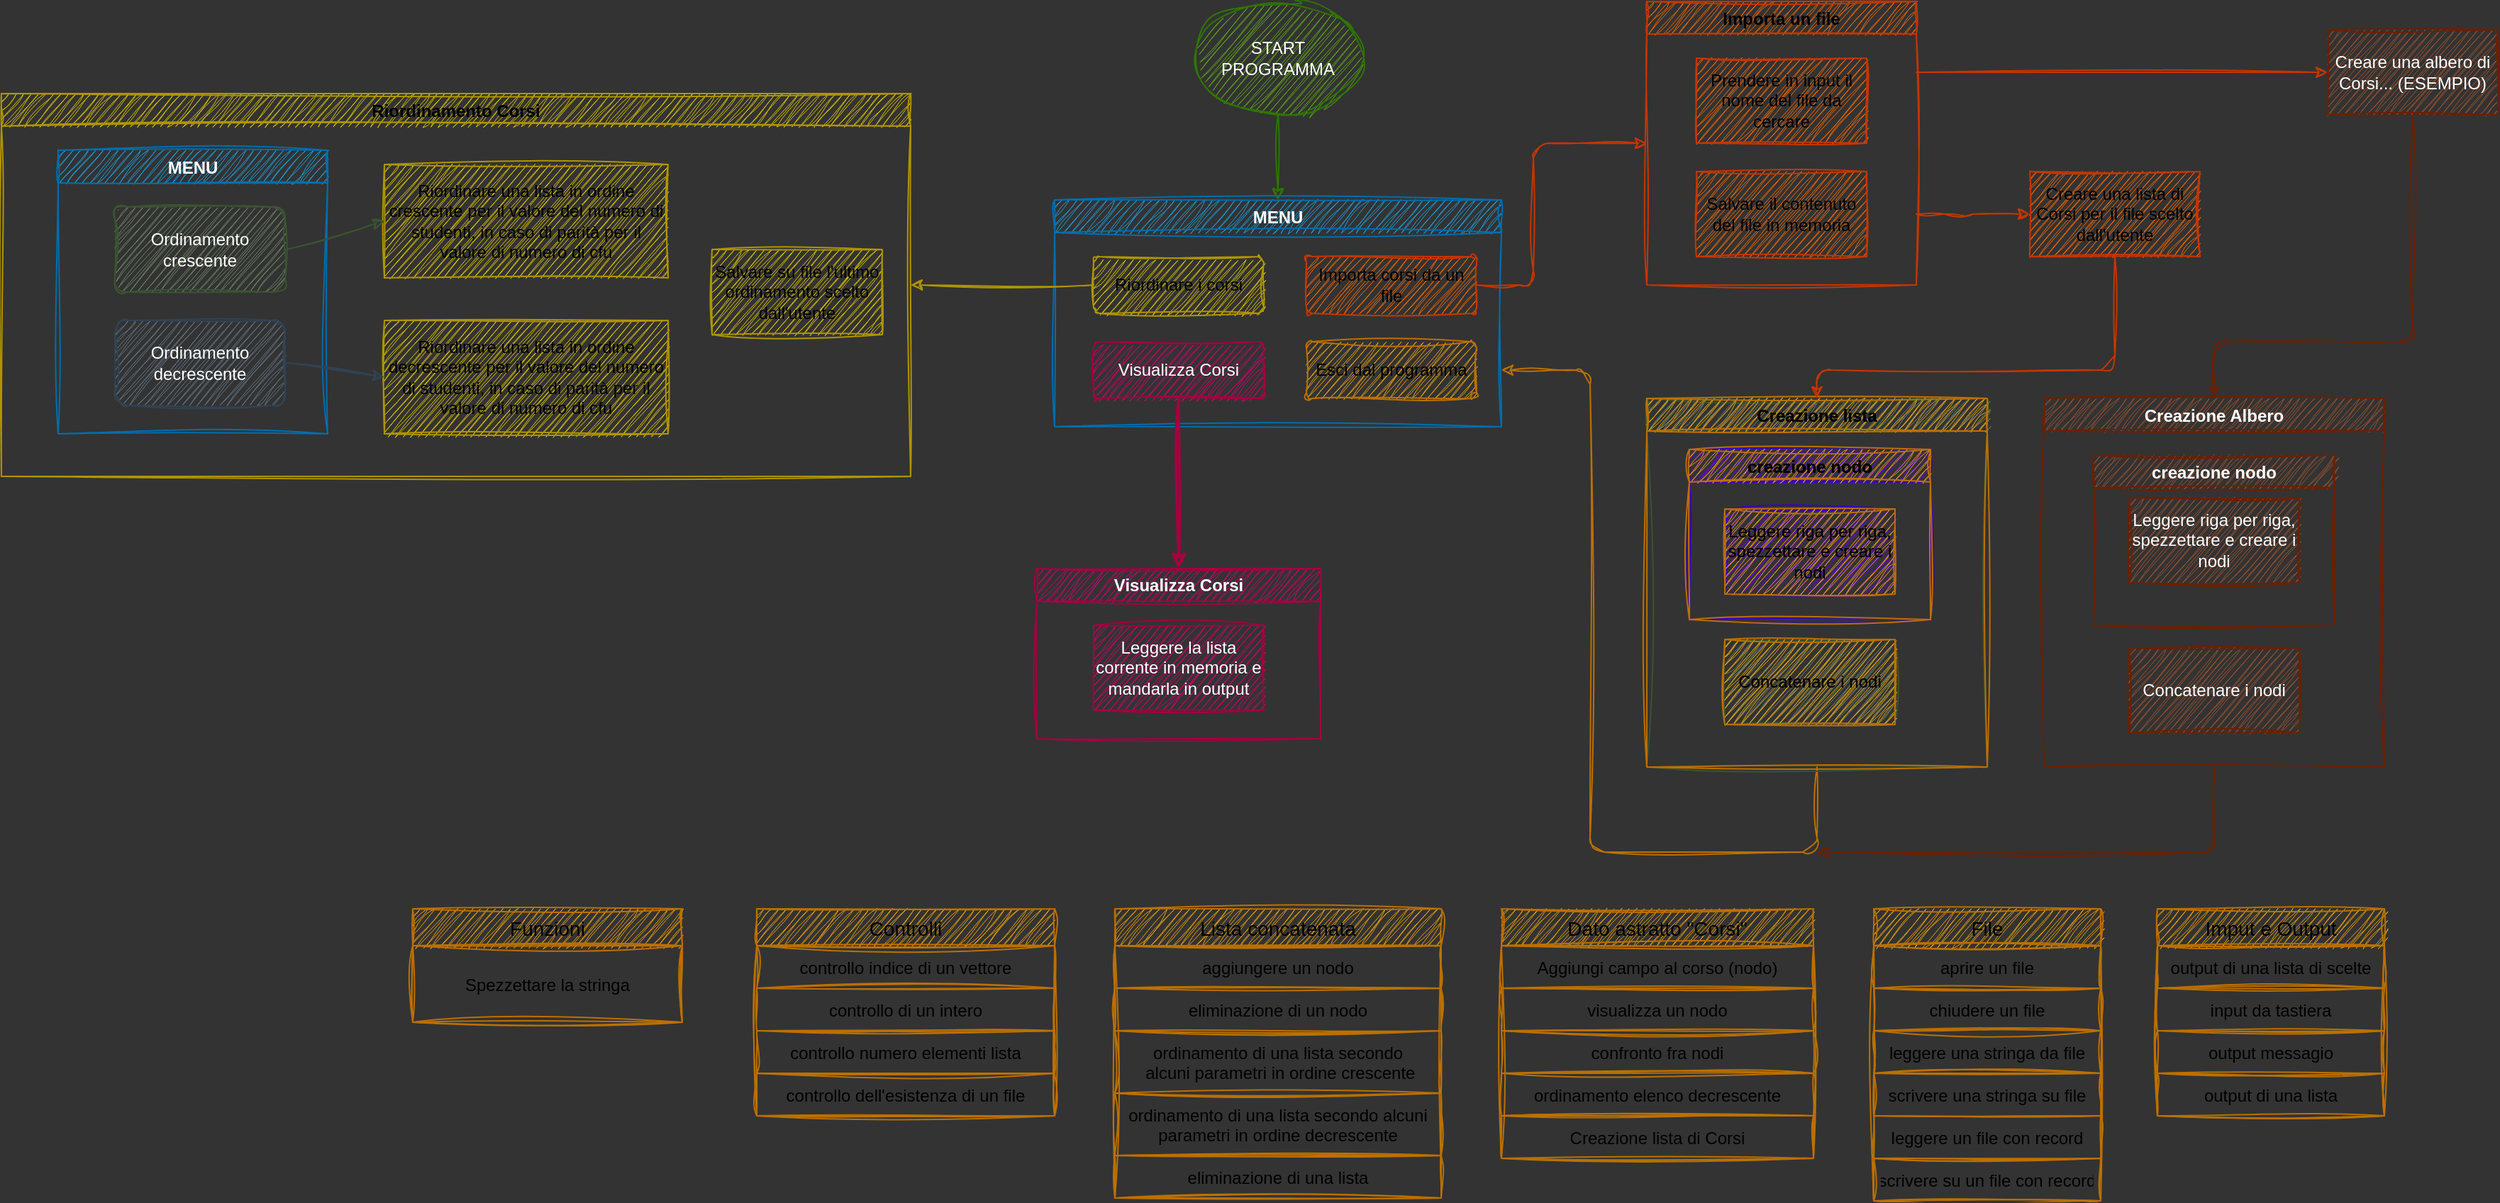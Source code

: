 <mxfile>
    <diagram id="e7Jhm-mjQKPOkvGLRWCY" name="Pagina-1">
        <mxGraphModel dx="1002" dy="568" grid="1" gridSize="10" guides="1" tooltips="1" connect="1" arrows="1" fold="1" page="1" pageScale="1" pageWidth="3300" pageHeight="4681" background="#333333" math="0" shadow="0">
            <root>
                <mxCell id="0"/>
                <mxCell id="1" parent="0"/>
                <mxCell id="176" style="edgeStyle=none;html=1;exitX=0.5;exitY=1;exitDx=0;exitDy=0;entryX=0.5;entryY=0;entryDx=0;entryDy=0;fontColor=default;fillColor=#60a917;strokeColor=#2D7600;sketch=1;curveFitting=1;jiggle=2;" parent="1" source="19" target="171" edge="1">
                    <mxGeometry relative="1" as="geometry"/>
                </mxCell>
                <mxCell id="19" value="START PROGRAMMA" style="ellipse;whiteSpace=wrap;html=1;align=center;fillColor=#60a917;fontColor=#ffffff;strokeColor=#2D7600;sketch=1;curveFitting=1;jiggle=2;" parent="1" vertex="1">
                    <mxGeometry x="1600" y="40" width="120" height="80" as="geometry"/>
                </mxCell>
                <mxCell id="226" style="edgeStyle=none;html=1;exitX=1;exitY=0.25;exitDx=0;exitDy=0;entryX=0;entryY=0.5;entryDx=0;entryDy=0;fontColor=default;fillColor=#fa6800;strokeColor=#C73500;sketch=1;curveFitting=1;jiggle=2;" parent="1" source="47" target="195" edge="1">
                    <mxGeometry relative="1" as="geometry"/>
                </mxCell>
                <mxCell id="234" style="edgeStyle=none;html=1;exitX=1;exitY=0.75;exitDx=0;exitDy=0;entryX=0;entryY=0.5;entryDx=0;entryDy=0;fontColor=default;fillColor=#fa6800;strokeColor=#C73500;sketch=1;curveFitting=1;jiggle=2;" parent="1" source="47" target="81" edge="1">
                    <mxGeometry relative="1" as="geometry">
                        <Array as="points">
                            <mxPoint x="2140" y="190"/>
                        </Array>
                    </mxGeometry>
                </mxCell>
                <mxCell id="47" value="Importa un file" style="swimlane;strokeColor=#C73500;fontColor=default;fillColor=#fa6800;sketch=1;curveFitting=1;jiggle=2;" parent="1" vertex="1">
                    <mxGeometry x="1920" y="40" width="190" height="200" as="geometry"/>
                </mxCell>
                <mxCell id="64" value="Prendere in input il nome del file da cercare" style="rounded=0;whiteSpace=wrap;html=1;strokeColor=#C73500;fillColor=#fa6800;fontColor=default;sketch=1;curveFitting=1;jiggle=2;" parent="47" vertex="1">
                    <mxGeometry x="35" y="40" width="120" height="60" as="geometry"/>
                </mxCell>
                <mxCell id="170" value="Salvare il contenuto del file in memoria" style="rounded=0;whiteSpace=wrap;html=1;strokeColor=#C73500;fillColor=#fa6800;fontColor=default;sketch=1;curveFitting=1;jiggle=2;" parent="47" vertex="1">
                    <mxGeometry x="35" y="120" width="120" height="60" as="geometry"/>
                </mxCell>
                <mxCell id="48" value="Riordinamento Corsi" style="swimlane;strokeColor=#B09500;fontColor=default;fillColor=#e3c800;sketch=1;curveFitting=1;jiggle=2;" parent="1" vertex="1">
                    <mxGeometry x="760" y="105" width="641" height="270" as="geometry"/>
                </mxCell>
                <mxCell id="130" value="MENU" style="swimlane;strokeColor=#006EAF;fillColor=#1ba1e2;fontColor=#ffffff;sketch=1;curveFitting=1;jiggle=2;" parent="48" vertex="1">
                    <mxGeometry x="40" y="40" width="190" height="200" as="geometry"/>
                </mxCell>
                <mxCell id="135" value="Ordinamento crescente" style="rounded=1;whiteSpace=wrap;html=1;strokeColor=#3A5431;fontColor=#ffffff;fillColor=#6d8764;sketch=1;curveFitting=1;jiggle=2;" parent="130" vertex="1">
                    <mxGeometry x="40" y="40" width="120" height="60" as="geometry"/>
                </mxCell>
                <mxCell id="136" value="Ordinamento decrescente" style="rounded=1;whiteSpace=wrap;html=1;strokeColor=#314354;fontColor=#ffffff;fillColor=#647687;sketch=1;curveFitting=1;jiggle=2;" parent="130" vertex="1">
                    <mxGeometry x="40" y="120" width="120" height="60" as="geometry"/>
                </mxCell>
                <mxCell id="142" value="Riordinare una lista in ordine decrescente per il valore del numero di studenti, in caso di parità per il valore di numero di cfu" style="rounded=0;whiteSpace=wrap;html=1;strokeColor=#B09500;fontColor=default;fillColor=#e3c800;sketch=1;curveFitting=1;jiggle=2;" parent="48" vertex="1">
                    <mxGeometry x="270" y="160" width="200" height="80" as="geometry"/>
                </mxCell>
                <mxCell id="143" style="edgeStyle=none;rounded=1;html=1;exitX=1;exitY=0.5;exitDx=0;exitDy=0;entryX=0;entryY=0.5;entryDx=0;entryDy=0;fontColor=default;fillColor=#647687;strokeColor=#314354;sketch=1;curveFitting=1;jiggle=2;" parent="48" source="136" target="142" edge="1">
                    <mxGeometry relative="1" as="geometry"/>
                </mxCell>
                <mxCell id="146" value="Salvare su file l'ultimo ordinamento scelto dall'utente" style="rounded=0;whiteSpace=wrap;html=1;strokeColor=#B09500;fontColor=default;fillColor=#e3c800;sketch=1;curveFitting=1;jiggle=2;" parent="48" vertex="1">
                    <mxGeometry x="501" y="110" width="120" height="60" as="geometry"/>
                </mxCell>
                <mxCell id="138" value="Riordinare una lista in ordine crescente per il valore del numero di studenti, in caso di parità per il valore di numero di cfu" style="rounded=0;whiteSpace=wrap;html=1;strokeColor=#B09500;fontColor=default;fillColor=#e3c800;sketch=1;curveFitting=1;jiggle=2;" parent="48" vertex="1">
                    <mxGeometry x="270" y="50" width="200" height="80" as="geometry"/>
                </mxCell>
                <mxCell id="139" style="edgeStyle=none;rounded=1;html=1;exitX=1;exitY=0.5;exitDx=0;exitDy=0;entryX=0;entryY=0.5;entryDx=0;entryDy=0;fontColor=default;fillColor=#6d8764;strokeColor=#3A5431;sketch=1;curveFitting=1;jiggle=2;" parent="48" source="135" target="138" edge="1">
                    <mxGeometry relative="1" as="geometry"/>
                </mxCell>
                <mxCell id="90" value="Imput e Output" style="swimlane;fontStyle=0;childLayout=stackLayout;horizontal=1;startSize=26;horizontalStack=0;resizeParent=1;resizeParentMax=0;resizeLast=0;collapsible=1;marginBottom=0;align=center;fontSize=14;strokeColor=#BD7000;fontColor=default;fillColor=#f0a30a;verticalAlign=middle;sketch=1;curveFitting=1;jiggle=2;" parent="1" vertex="1">
                    <mxGeometry x="2280" y="680" width="160" height="146" as="geometry"/>
                </mxCell>
                <mxCell id="92" value="output di una lista di scelte" style="text;strokeColor=#BD7000;fillColor=none;spacingLeft=4;spacingRight=4;overflow=hidden;rotatable=0;points=[[0,0.5],[1,0.5]];portConstraint=eastwest;fontSize=12;fontColor=default;align=center;verticalAlign=middle;sketch=1;curveFitting=1;jiggle=2;" parent="90" vertex="1">
                    <mxGeometry y="26" width="160" height="30" as="geometry"/>
                </mxCell>
                <mxCell id="91" value="input da tastiera" style="text;strokeColor=#BD7000;fillColor=none;spacingLeft=4;spacingRight=4;overflow=hidden;rotatable=0;points=[[0,0.5],[1,0.5]];portConstraint=eastwest;fontSize=12;fontColor=default;align=center;verticalAlign=middle;sketch=1;curveFitting=1;jiggle=2;" parent="90" vertex="1">
                    <mxGeometry y="56" width="160" height="30" as="geometry"/>
                </mxCell>
                <mxCell id="244" value="output messagio" style="text;strokeColor=#BD7000;fillColor=none;spacingLeft=4;spacingRight=4;overflow=hidden;rotatable=0;points=[[0,0.5],[1,0.5]];portConstraint=eastwest;fontSize=12;fontColor=default;align=center;verticalAlign=middle;sketch=1;curveFitting=1;jiggle=2;" vertex="1" parent="90">
                    <mxGeometry y="86" width="160" height="30" as="geometry"/>
                </mxCell>
                <mxCell id="93" value="output di una lista" style="text;strokeColor=#BD7000;fillColor=none;spacingLeft=4;spacingRight=4;overflow=hidden;rotatable=0;points=[[0,0.5],[1,0.5]];portConstraint=eastwest;fontSize=12;fontColor=default;align=center;verticalAlign=middle;sketch=1;curveFitting=1;jiggle=2;" parent="90" vertex="1">
                    <mxGeometry y="116" width="160" height="30" as="geometry"/>
                </mxCell>
                <mxCell id="103" value="File" style="swimlane;fontStyle=0;childLayout=stackLayout;horizontal=1;startSize=26;horizontalStack=0;resizeParent=1;resizeParentMax=0;resizeLast=0;collapsible=1;marginBottom=0;align=center;fontSize=14;strokeColor=#BD7000;fontColor=default;fillColor=#f0a30a;verticalAlign=middle;sketch=1;curveFitting=1;jiggle=2;" parent="1" vertex="1">
                    <mxGeometry x="2080" y="680" width="160" height="206" as="geometry"/>
                </mxCell>
                <mxCell id="153" value="aprire un file" style="text;strokeColor=#BD7000;fillColor=none;spacingLeft=4;spacingRight=4;overflow=hidden;rotatable=0;points=[[0,0.5],[1,0.5]];portConstraint=eastwest;fontSize=12;fontColor=default;align=center;verticalAlign=middle;sketch=1;curveFitting=1;jiggle=2;" parent="103" vertex="1">
                    <mxGeometry y="26" width="160" height="30" as="geometry"/>
                </mxCell>
                <mxCell id="154" value="chiudere un file" style="text;strokeColor=#BD7000;fillColor=none;spacingLeft=4;spacingRight=4;overflow=hidden;rotatable=0;points=[[0,0.5],[1,0.5]];portConstraint=eastwest;fontSize=12;fontColor=default;align=center;verticalAlign=middle;sketch=1;curveFitting=1;jiggle=2;" parent="103" vertex="1">
                    <mxGeometry y="56" width="160" height="30" as="geometry"/>
                </mxCell>
                <mxCell id="104" value="leggere una stringa da file" style="text;strokeColor=#BD7000;fillColor=none;spacingLeft=4;spacingRight=4;overflow=hidden;rotatable=0;points=[[0,0.5],[1,0.5]];portConstraint=eastwest;fontSize=12;fontColor=default;align=center;verticalAlign=middle;sketch=1;curveFitting=1;jiggle=2;" parent="103" vertex="1">
                    <mxGeometry y="86" width="160" height="30" as="geometry"/>
                </mxCell>
                <mxCell id="105" value="scrivere una stringa su file" style="text;strokeColor=#BD7000;fillColor=none;spacingLeft=4;spacingRight=4;overflow=hidden;rotatable=0;points=[[0,0.5],[1,0.5]];portConstraint=eastwest;fontSize=12;fontColor=default;align=center;verticalAlign=middle;sketch=1;curveFitting=1;jiggle=2;" parent="103" vertex="1">
                    <mxGeometry y="116" width="160" height="30" as="geometry"/>
                </mxCell>
                <mxCell id="106" value="leggere un file con record" style="text;strokeColor=#BD7000;fillColor=none;spacingLeft=4;spacingRight=4;overflow=hidden;rotatable=0;points=[[0,0.5],[1,0.5]];portConstraint=eastwest;fontSize=12;fontColor=default;align=center;verticalAlign=middle;sketch=1;curveFitting=1;jiggle=2;" parent="103" vertex="1">
                    <mxGeometry y="146" width="160" height="30" as="geometry"/>
                </mxCell>
                <mxCell id="110" value="scrivere su un file con record" style="text;strokeColor=#BD7000;fillColor=none;spacingLeft=4;spacingRight=4;overflow=hidden;rotatable=0;points=[[0,0.5],[1,0.5]];portConstraint=eastwest;fontSize=12;fontColor=default;align=center;verticalAlign=middle;sketch=1;curveFitting=1;jiggle=2;" parent="103" vertex="1">
                    <mxGeometry y="176" width="160" height="30" as="geometry"/>
                </mxCell>
                <mxCell id="111" value="Dato astratto &quot;Corsi&quot;" style="swimlane;fontStyle=0;childLayout=stackLayout;horizontal=1;startSize=26;horizontalStack=0;resizeParent=1;resizeParentMax=0;resizeLast=0;collapsible=1;marginBottom=0;align=center;fontSize=14;strokeColor=#BD7000;fontColor=default;fillColor=#f0a30a;verticalAlign=middle;sketch=1;curveFitting=1;jiggle=2;" parent="1" vertex="1">
                    <mxGeometry x="1817.5" y="680" width="220" height="176" as="geometry"/>
                </mxCell>
                <mxCell id="112" value="Aggiungi campo al corso (nodo)" style="text;strokeColor=#BD7000;fillColor=none;spacingLeft=4;spacingRight=4;overflow=hidden;rotatable=0;points=[[0,0.5],[1,0.5]];portConstraint=eastwest;fontSize=12;fontColor=default;align=center;verticalAlign=middle;sketch=1;curveFitting=1;jiggle=2;" parent="111" vertex="1">
                    <mxGeometry y="26" width="220" height="30" as="geometry"/>
                </mxCell>
                <mxCell id="113" value="visualizza un nodo" style="text;strokeColor=#BD7000;fillColor=none;spacingLeft=4;spacingRight=4;overflow=hidden;rotatable=0;points=[[0,0.5],[1,0.5]];portConstraint=eastwest;fontSize=12;fontColor=default;align=center;verticalAlign=middle;sketch=1;curveFitting=1;jiggle=2;" parent="111" vertex="1">
                    <mxGeometry y="56" width="220" height="30" as="geometry"/>
                </mxCell>
                <mxCell id="140" value="confronto fra nodi" style="text;strokeColor=#BD7000;fillColor=none;spacingLeft=4;spacingRight=4;overflow=hidden;rotatable=0;points=[[0,0.5],[1,0.5]];portConstraint=eastwest;fontSize=12;fontColor=default;align=center;verticalAlign=middle;sketch=1;curveFitting=1;jiggle=2;" parent="111" vertex="1">
                    <mxGeometry y="86" width="220" height="30" as="geometry"/>
                </mxCell>
                <mxCell id="141" value="ordinamento elenco decrescente" style="text;strokeColor=#BD7000;fillColor=none;spacingLeft=4;spacingRight=4;overflow=hidden;rotatable=0;points=[[0,0.5],[1,0.5]];portConstraint=eastwest;fontSize=12;fontColor=default;align=center;verticalAlign=middle;sketch=1;curveFitting=1;jiggle=2;" parent="111" vertex="1">
                    <mxGeometry y="116" width="220" height="30" as="geometry"/>
                </mxCell>
                <mxCell id="208" value="Creazione lista di Corsi" style="text;strokeColor=#BD7000;fillColor=none;spacingLeft=4;spacingRight=4;overflow=hidden;rotatable=0;points=[[0,0.5],[1,0.5]];portConstraint=eastwest;fontSize=12;fontColor=default;align=center;verticalAlign=middle;sketch=1;curveFitting=1;jiggle=2;" parent="111" vertex="1">
                    <mxGeometry y="146" width="220" height="30" as="geometry"/>
                </mxCell>
                <mxCell id="115" value="Lista concatenata" style="swimlane;fontStyle=0;childLayout=stackLayout;horizontal=1;startSize=26;horizontalStack=0;resizeParent=1;resizeParentMax=0;resizeLast=0;collapsible=1;marginBottom=0;align=center;fontSize=14;strokeColor=#BD7000;fontColor=default;fillColor=#f0a30a;verticalAlign=middle;sketch=1;curveFitting=1;jiggle=2;" parent="1" vertex="1">
                    <mxGeometry x="1545" y="680" width="230" height="204" as="geometry"/>
                </mxCell>
                <mxCell id="116" value="aggiungere un nodo" style="text;strokeColor=#BD7000;fillColor=none;spacingLeft=4;spacingRight=4;overflow=hidden;rotatable=0;points=[[0,0.5],[1,0.5]];portConstraint=eastwest;fontSize=12;fontColor=default;align=center;verticalAlign=middle;sketch=1;curveFitting=1;jiggle=2;" parent="115" vertex="1">
                    <mxGeometry y="26" width="230" height="30" as="geometry"/>
                </mxCell>
                <mxCell id="117" value="eliminazione di un nodo" style="text;strokeColor=#BD7000;fillColor=none;spacingLeft=4;spacingRight=4;overflow=hidden;rotatable=0;points=[[0,0.5],[1,0.5]];portConstraint=eastwest;fontSize=12;fontColor=default;align=center;verticalAlign=middle;sketch=1;curveFitting=1;jiggle=2;" parent="115" vertex="1">
                    <mxGeometry y="56" width="230" height="30" as="geometry"/>
                </mxCell>
                <mxCell id="118" value="ordinamento di una lista secondo&#10; alcuni parametri in ordine crescente" style="text;strokeColor=#BD7000;fillColor=none;spacingLeft=4;spacingRight=4;overflow=hidden;rotatable=0;points=[[0,0.5],[1,0.5]];portConstraint=eastwest;fontSize=12;fontColor=default;align=center;verticalAlign=middle;sketch=1;curveFitting=1;jiggle=2;" parent="115" vertex="1">
                    <mxGeometry y="86" width="230" height="44" as="geometry"/>
                </mxCell>
                <mxCell id="148" value="ordinamento di una lista secondo alcuni&#10;parametri in ordine decrescente" style="text;strokeColor=#BD7000;fillColor=none;spacingLeft=4;spacingRight=4;overflow=hidden;rotatable=0;points=[[0,0.5],[1,0.5]];portConstraint=eastwest;fontSize=12;fontColor=default;align=center;verticalAlign=middle;sketch=1;curveFitting=1;jiggle=2;" parent="115" vertex="1">
                    <mxGeometry y="130" width="230" height="44" as="geometry"/>
                </mxCell>
                <mxCell id="119" value="eliminazione di una lista" style="text;strokeColor=#BD7000;fillColor=none;spacingLeft=4;spacingRight=4;overflow=hidden;rotatable=0;points=[[0,0.5],[1,0.5]];portConstraint=eastwest;fontSize=12;fontColor=default;align=center;verticalAlign=middle;sketch=1;curveFitting=1;jiggle=2;" parent="115" vertex="1">
                    <mxGeometry y="174" width="230" height="30" as="geometry"/>
                </mxCell>
                <mxCell id="120" value="Controlli" style="swimlane;fontStyle=0;childLayout=stackLayout;horizontal=1;startSize=26;horizontalStack=0;resizeParent=1;resizeParentMax=0;resizeLast=0;collapsible=1;marginBottom=0;align=center;fontSize=14;strokeColor=#BD7000;fontColor=default;fillColor=#f0a30a;verticalAlign=middle;sketch=1;curveFitting=1;jiggle=2;" parent="1" vertex="1">
                    <mxGeometry x="1292.5" y="680" width="210" height="146" as="geometry"/>
                </mxCell>
                <mxCell id="122" value="controllo indice di un vettore" style="text;strokeColor=#BD7000;fillColor=none;spacingLeft=4;spacingRight=4;overflow=hidden;rotatable=0;points=[[0,0.5],[1,0.5]];portConstraint=eastwest;fontSize=12;fontColor=default;align=center;verticalAlign=middle;sketch=1;curveFitting=1;jiggle=2;" parent="120" vertex="1">
                    <mxGeometry y="26" width="210" height="30" as="geometry"/>
                </mxCell>
                <mxCell id="123" value="controllo di un intero" style="text;strokeColor=#BD7000;fillColor=none;spacingLeft=4;spacingRight=4;overflow=hidden;rotatable=0;points=[[0,0.5],[1,0.5]];portConstraint=eastwest;fontSize=12;fontColor=default;align=center;verticalAlign=middle;sketch=1;curveFitting=1;jiggle=2;" parent="120" vertex="1">
                    <mxGeometry y="56" width="210" height="30" as="geometry"/>
                </mxCell>
                <mxCell id="124" value="controllo numero elementi lista" style="text;strokeColor=#BD7000;fillColor=none;spacingLeft=4;spacingRight=4;overflow=hidden;rotatable=0;points=[[0,0.5],[1,0.5]];portConstraint=eastwest;fontSize=12;fontColor=default;align=center;verticalAlign=middle;sketch=1;curveFitting=1;jiggle=2;" parent="120" vertex="1">
                    <mxGeometry y="86" width="210" height="30" as="geometry"/>
                </mxCell>
                <mxCell id="121" value="controllo dell'esistenza di un file" style="text;strokeColor=#BD7000;fillColor=none;spacingLeft=4;spacingRight=4;overflow=hidden;rotatable=0;points=[[0,0.5],[1,0.5]];portConstraint=eastwest;fontSize=12;fontColor=default;align=center;verticalAlign=middle;sketch=1;curveFitting=1;jiggle=2;" parent="120" vertex="1">
                    <mxGeometry y="116" width="210" height="30" as="geometry"/>
                </mxCell>
                <mxCell id="125" value="Funzioni" style="swimlane;fontStyle=0;childLayout=stackLayout;horizontal=1;startSize=26;horizontalStack=0;resizeParent=1;resizeParentMax=0;resizeLast=0;collapsible=1;marginBottom=0;align=center;fontSize=14;strokeColor=#BD7000;fontColor=default;fillColor=#f0a30a;verticalAlign=middle;sketch=1;curveFitting=1;jiggle=2;" parent="1" vertex="1">
                    <mxGeometry x="1050" y="680" width="190" height="80" as="geometry"/>
                </mxCell>
                <mxCell id="126" value="Spezzettare la stringa" style="text;strokeColor=#BD7000;fillColor=none;spacingLeft=4;spacingRight=4;overflow=hidden;rotatable=0;points=[[0,0.5],[1,0.5]];portConstraint=eastwest;fontSize=12;fontColor=default;align=center;verticalAlign=middle;sketch=1;curveFitting=1;jiggle=2;" parent="125" vertex="1">
                    <mxGeometry y="26" width="190" height="54" as="geometry"/>
                </mxCell>
                <mxCell id="232" style="edgeStyle=none;html=1;exitX=0.5;exitY=1;exitDx=0;exitDy=0;entryX=1;entryY=0.75;entryDx=0;entryDy=0;fontColor=default;fillColor=#f0a30a;strokeColor=#BD7000;sketch=1;curveFitting=1;jiggle=2;" parent="1" source="163" target="171" edge="1">
                    <mxGeometry relative="1" as="geometry">
                        <Array as="points">
                            <mxPoint x="2040" y="640"/>
                            <mxPoint x="1880" y="640"/>
                            <mxPoint x="1880" y="300"/>
                        </Array>
                    </mxGeometry>
                </mxCell>
                <mxCell id="163" value="Creazione lista" style="swimlane;strokeColor=#3A5431;fontColor=default;fillColor=#6d8764;sketch=1;curveFitting=1;jiggle=2;" parent="1" vertex="1">
                    <mxGeometry x="1920" y="320" width="240" height="260" as="geometry"/>
                </mxCell>
                <mxCell id="164" value="Concatenare i nodi" style="rounded=0;whiteSpace=wrap;html=1;strokeColor=#3A5431;fillColor=#6d8764;fontColor=default;sketch=1;curveFitting=1;jiggle=2;" parent="163" vertex="1">
                    <mxGeometry x="55" y="170" width="120" height="60" as="geometry"/>
                </mxCell>
                <mxCell id="158" value="creazione nodo" style="swimlane;strokeColor=#3700CC;fontColor=default;fillColor=#6a00ff;startSize=23;sketch=1;curveFitting=1;jiggle=2;" parent="163" vertex="1">
                    <mxGeometry x="30" y="36" width="170" height="120" as="geometry"/>
                </mxCell>
                <mxCell id="80" value="Leggere riga per riga, spezzettare e creare i nodi" style="rounded=0;whiteSpace=wrap;html=1;strokeColor=#3700CC;fillColor=#6a00ff;fontColor=default;sketch=1;curveFitting=1;jiggle=2;" parent="158" vertex="1">
                    <mxGeometry x="25" y="42" width="120" height="60" as="geometry"/>
                </mxCell>
                <mxCell id="237" value="Creazione lista" style="swimlane;strokeColor=#BD7000;fontColor=default;fillColor=#f0a30a;sketch=1;curveFitting=1;jiggle=2;" parent="163" vertex="1">
                    <mxGeometry width="240" height="260" as="geometry"/>
                </mxCell>
                <mxCell id="238" value="Concatenare i nodi" style="rounded=0;whiteSpace=wrap;html=1;strokeColor=#BD7000;fillColor=#f0a30a;fontColor=default;sketch=1;curveFitting=1;jiggle=2;" parent="237" vertex="1">
                    <mxGeometry x="55" y="170" width="120" height="60" as="geometry"/>
                </mxCell>
                <mxCell id="239" value="creazione nodo" style="swimlane;strokeColor=#BD7000;fontColor=default;fillColor=#f0a30a;startSize=23;sketch=1;curveFitting=1;jiggle=2;" parent="237" vertex="1">
                    <mxGeometry x="30" y="36" width="170" height="120" as="geometry"/>
                </mxCell>
                <mxCell id="240" value="Leggere riga per riga, spezzettare e creare i nodi" style="rounded=0;whiteSpace=wrap;html=1;strokeColor=#BD7000;fillColor=#f0a30a;fontColor=default;sketch=1;curveFitting=1;jiggle=2;" parent="239" vertex="1">
                    <mxGeometry x="25" y="42" width="120" height="60" as="geometry"/>
                </mxCell>
                <mxCell id="236" style="edgeStyle=none;html=1;exitX=0.5;exitY=1;exitDx=0;exitDy=0;entryX=0.5;entryY=0;entryDx=0;entryDy=0;fontColor=default;fillColor=#fa6800;strokeColor=#C73500;sketch=1;curveFitting=1;jiggle=2;" parent="1" source="81" target="163" edge="1">
                    <mxGeometry relative="1" as="geometry">
                        <Array as="points">
                            <mxPoint x="2250" y="300"/>
                            <mxPoint x="2040" y="300"/>
                        </Array>
                    </mxGeometry>
                </mxCell>
                <mxCell id="81" value="Creare una lista di Corsi per il file scelto dall'utente" style="rounded=0;whiteSpace=wrap;html=1;strokeColor=#C73500;fillColor=#fa6800;fontColor=default;sketch=1;curveFitting=1;jiggle=2;" parent="1" vertex="1">
                    <mxGeometry x="2190" y="160" width="120" height="60" as="geometry"/>
                </mxCell>
                <mxCell id="171" value="MENU" style="swimlane;strokeColor=#006EAF;fillColor=#1ba1e2;fontColor=#ffffff;sketch=1;curveFitting=1;jiggle=2;" parent="1" vertex="1">
                    <mxGeometry x="1502.5" y="180" width="315" height="160" as="geometry"/>
                </mxCell>
                <mxCell id="172" value="Importa corsi da un file" style="rounded=1;arcSize=10;whiteSpace=wrap;html=1;align=center;strokeColor=#C73500;fillColor=#fa6800;fontColor=default;sketch=1;curveFitting=1;jiggle=2;" parent="171" vertex="1">
                    <mxGeometry x="177.5" y="40" width="120" height="40" as="geometry"/>
                </mxCell>
                <mxCell id="212" value="Riordinare i corsi" style="rounded=1;arcSize=10;whiteSpace=wrap;html=1;align=center;strokeColor=#B09500;fillColor=#e3c800;fontColor=default;sketch=1;curveFitting=1;jiggle=2;" parent="171" vertex="1">
                    <mxGeometry x="27.5" y="40" width="120" height="40" as="geometry"/>
                </mxCell>
                <mxCell id="213" value="Visualizza Corsi" style="rounded=1;arcSize=10;whiteSpace=wrap;html=1;align=center;strokeColor=#A50040;fillColor=#d80073;fontColor=#ffffff;sketch=1;curveFitting=1;jiggle=2;" parent="171" vertex="1">
                    <mxGeometry x="27.5" y="100" width="120" height="40" as="geometry"/>
                </mxCell>
                <mxCell id="209" value="Esci dal programma" style="rounded=1;arcSize=10;whiteSpace=wrap;html=1;align=center;strokeColor=#BD7000;fillColor=#f0a30a;fontColor=default;sketch=1;curveFitting=1;jiggle=2;" parent="171" vertex="1">
                    <mxGeometry x="177.5" y="100" width="120" height="40" as="geometry"/>
                </mxCell>
                <mxCell id="215" style="edgeStyle=none;html=1;exitX=0.5;exitY=1;exitDx=0;exitDy=0;entryX=0.5;entryY=0;entryDx=0;entryDy=0;fillColor=#a0522d;strokeColor=#6D1F00;sketch=1;curveFitting=1;jiggle=2;" parent="1" source="195" target="197" edge="1">
                    <mxGeometry relative="1" as="geometry">
                        <Array as="points">
                            <mxPoint x="2460" y="280"/>
                            <mxPoint x="2320" y="280"/>
                        </Array>
                    </mxGeometry>
                </mxCell>
                <mxCell id="195" value="Creare una albero di Corsi... (ESEMPIO)" style="rounded=0;whiteSpace=wrap;html=1;strokeColor=#6D1F00;fillColor=#a0522d;fontColor=#ffffff;sketch=1;curveFitting=1;jiggle=2;" parent="1" vertex="1">
                    <mxGeometry x="2400" y="60" width="120" height="60" as="geometry"/>
                </mxCell>
                <mxCell id="235" style="edgeStyle=none;html=1;exitX=0.5;exitY=1;exitDx=0;exitDy=0;fillColor=#a0522d;strokeColor=#6D1F00;sketch=1;curveFitting=1;jiggle=2;" parent="1" source="197" edge="1">
                    <mxGeometry relative="1" as="geometry">
                        <mxPoint x="2040" y="640" as="targetPoint"/>
                        <Array as="points">
                            <mxPoint x="2320" y="640"/>
                        </Array>
                    </mxGeometry>
                </mxCell>
                <mxCell id="197" value="Creazione Albero" style="swimlane;strokeColor=#6D1F00;fontColor=#ffffff;fillColor=#a0522d;glass=0;rounded=0;shadow=0;sketch=1;curveFitting=1;jiggle=2;" parent="1" vertex="1">
                    <mxGeometry x="2200" y="320" width="240" height="260" as="geometry"/>
                </mxCell>
                <mxCell id="203" value="creazione nodo" style="swimlane;strokeColor=#6D1F00;fontColor=#ffffff;fillColor=#a0522d;startSize=23;sketch=1;curveFitting=1;jiggle=2;" parent="197" vertex="1">
                    <mxGeometry x="35" y="40" width="170" height="120" as="geometry"/>
                </mxCell>
                <mxCell id="204" value="Leggere riga per riga, spezzettare e creare i nodi" style="rounded=0;whiteSpace=wrap;html=1;strokeColor=#6D1F00;fillColor=#a0522d;fontColor=#ffffff;sketch=1;curveFitting=1;jiggle=2;" parent="203" vertex="1">
                    <mxGeometry x="25" y="30" width="120" height="60" as="geometry"/>
                </mxCell>
                <mxCell id="205" value="Concatenare i nodi" style="rounded=0;whiteSpace=wrap;html=1;strokeColor=#6D1F00;fillColor=#a0522d;fontColor=#ffffff;sketch=1;curveFitting=1;jiggle=2;" parent="197" vertex="1">
                    <mxGeometry x="60" y="176" width="120" height="60" as="geometry"/>
                </mxCell>
                <mxCell id="229" style="edgeStyle=none;html=1;exitX=1;exitY=0.5;exitDx=0;exitDy=0;entryX=0;entryY=0.5;entryDx=0;entryDy=0;fillColor=#fa6800;strokeColor=#C73500;sketch=1;curveFitting=1;jiggle=2;" parent="1" source="172" target="47" edge="1">
                    <mxGeometry relative="1" as="geometry">
                        <Array as="points">
                            <mxPoint x="1840" y="240"/>
                            <mxPoint x="1840" y="140"/>
                        </Array>
                    </mxGeometry>
                </mxCell>
                <mxCell id="231" style="edgeStyle=none;html=1;exitX=0.5;exitY=1;exitDx=0;exitDy=0;fillColor=#d80073;strokeColor=#A50040;strokeWidth=2;sketch=1;curveFitting=1;jiggle=2;entryX=0.5;entryY=0;entryDx=0;entryDy=0;" parent="1" source="213" target="242" edge="1">
                    <mxGeometry relative="1" as="geometry">
                        <mxPoint x="1590" y="440" as="targetPoint"/>
                    </mxGeometry>
                </mxCell>
                <mxCell id="241" style="edgeStyle=none;html=1;exitX=0;exitY=0.5;exitDx=0;exitDy=0;entryX=1;entryY=0.5;entryDx=0;entryDy=0;fontColor=default;fillColor=#e3c800;strokeColor=#B09500;sketch=1;curveFitting=1;jiggle=2;" parent="1" source="212" target="48" edge="1">
                    <mxGeometry relative="1" as="geometry"/>
                </mxCell>
                <mxCell id="242" value="Visualizza Corsi" style="swimlane;whiteSpace=wrap;html=1;fillColor=#d80073;fontColor=#ffffff;strokeColor=#A50040;sketch=1;curveFitting=1;jiggle=2;" parent="1" vertex="1">
                    <mxGeometry x="1490" y="440" width="200" height="120" as="geometry"/>
                </mxCell>
                <mxCell id="243" value="Leggere la lista corrente in memoria e mandarla in output" style="rounded=0;whiteSpace=wrap;html=1;fillColor=#d80073;fontColor=#ffffff;strokeColor=#A50040;sketch=1;curveFitting=1;jiggle=2;" parent="242" vertex="1">
                    <mxGeometry x="40" y="40" width="120" height="60" as="geometry"/>
                </mxCell>
            </root>
        </mxGraphModel>
    </diagram>
</mxfile>